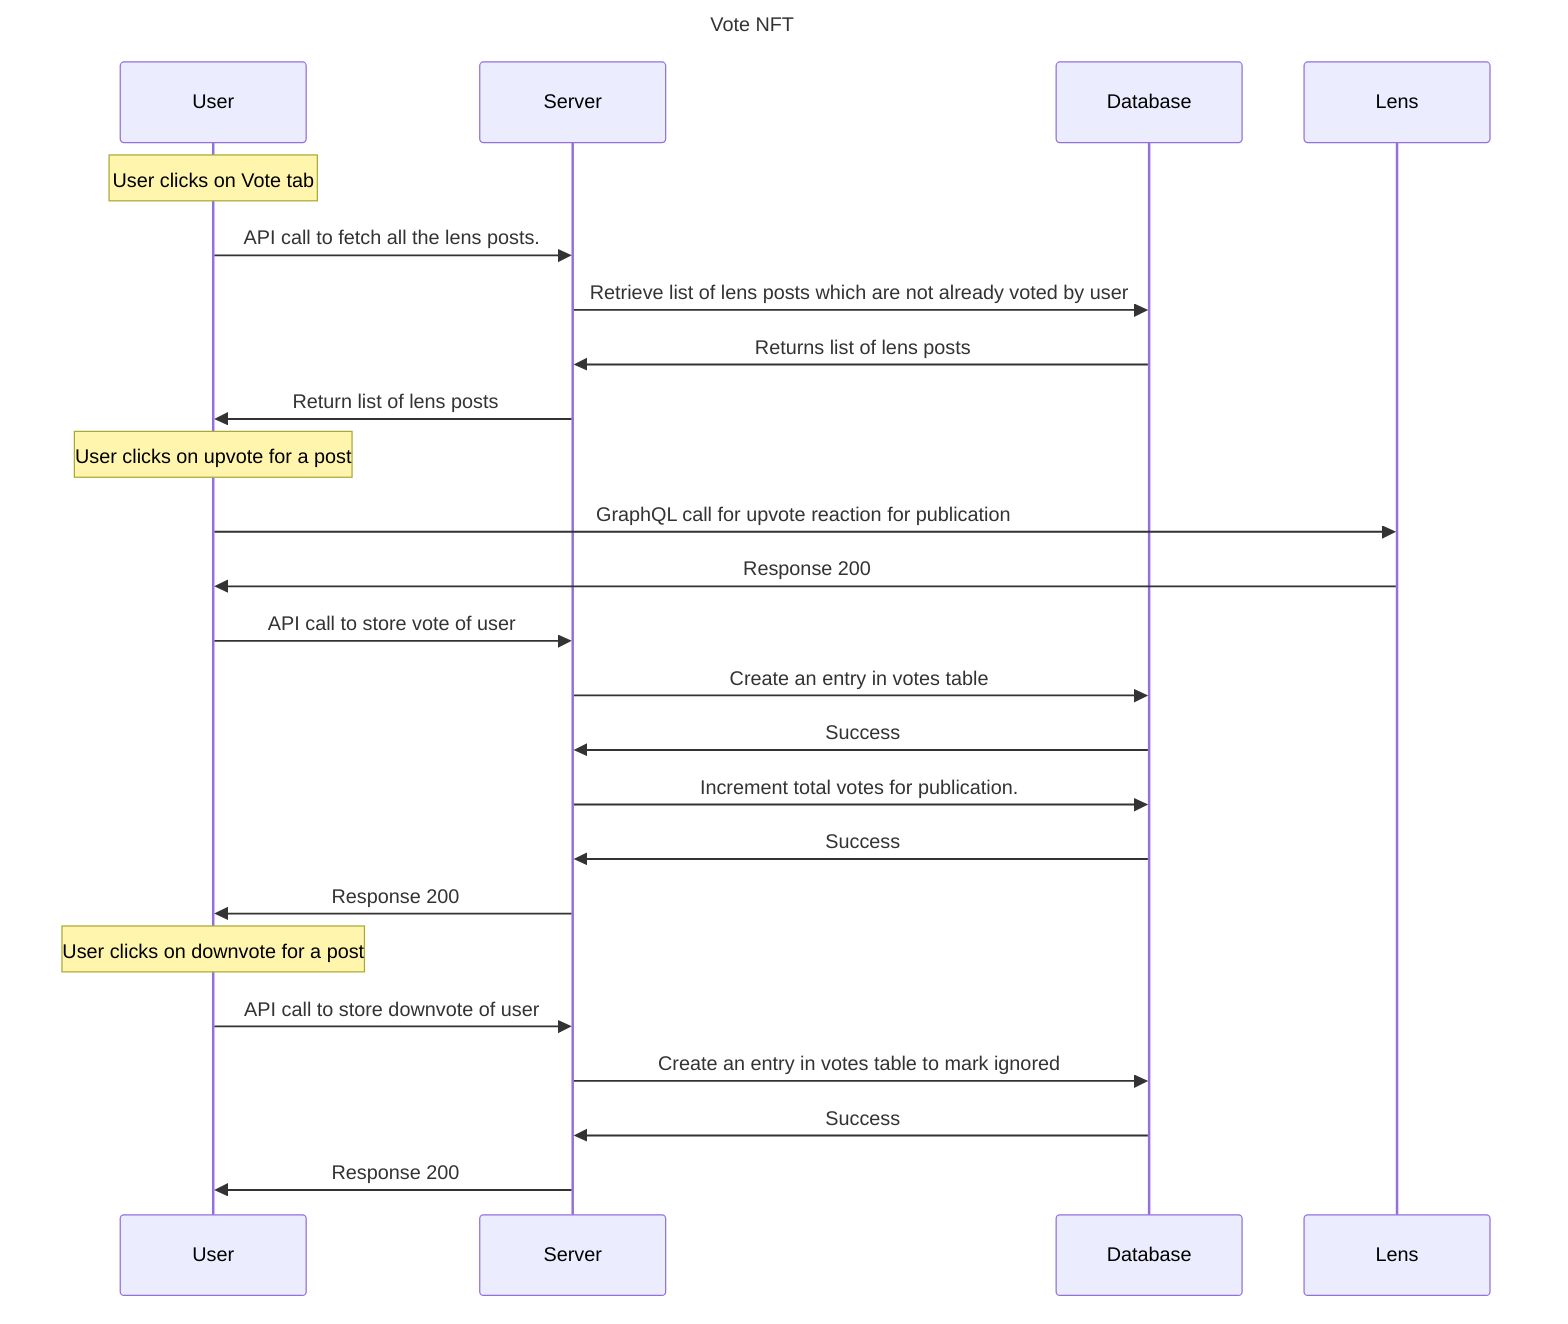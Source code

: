 %% Documentation: https://github.com/mermaid-js/mermaid
%% Editor: https://mermaid.live/edit

sequenceDiagram
title Vote NFT 
participant User
participant Server
participant DB as Database
participant Lens

note over User: User clicks on Vote tab
User->>Server: API call to fetch all the lens posts.
Server->>DB: Retrieve list of lens posts which are not already voted by user
DB->>Server: Returns list of lens posts
Server->>User: Return list of lens posts

Note over User: User clicks on upvote for a post

User->>Lens: GraphQL call for upvote reaction for publication
Lens->>User: Response 200
User->>Server: API call to store vote of user
Server->> DB: Create an entry in votes table
DB->>Server: Success
Server->>DB: Increment total votes for publication.
DB->>Server: Success
Server->>User: Response 200

Note over User: User clicks on downvote for a post

User->>Server: API call to store downvote of user
Server->> DB: Create an entry in votes table to mark ignored
DB->>Server: Success
Server->>User: Response 200